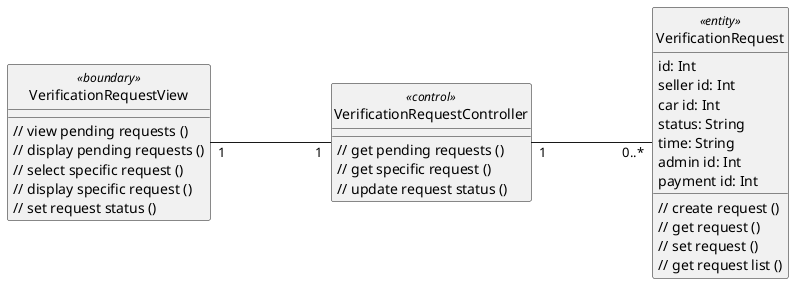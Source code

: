 @startuml 
left to right direction
skinparam classAttributeIconSize 0
skinparam linetype ortho
hide circle
class VerificationRequestView <<boundary>> {
    // view pending requests ()
    // display pending requests ()
    // select specific request ()
    // display specific request ()
    // set request status ()

    }

class VerificationRequestController <<control>> {
    // get pending requests ()
    // get specific request ()
    // update request status ()

    }

class VerificationRequest <<entity>> {
    id: Int
    seller id: Int
    car id: Int
    status: String
    time: String
    admin id: Int
    payment id: Int
    // create request ()
    // get request ()
    // set request ()
    // get request list ()
    }


VerificationRequestView "1" --- "1" VerificationRequestController

VerificationRequestController "1" --- "0..*" VerificationRequest


@enduml